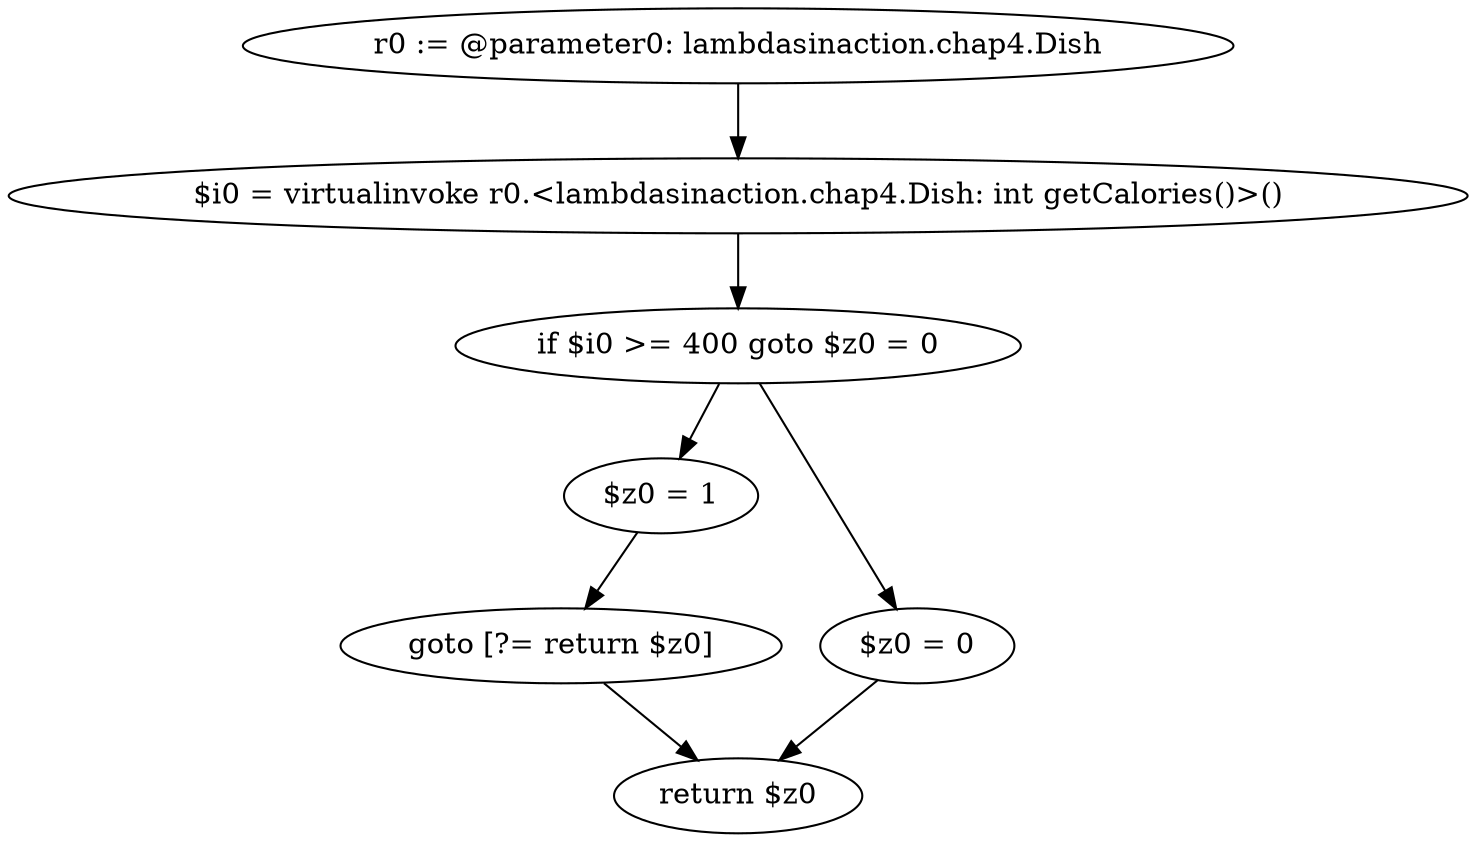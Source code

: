 digraph "unitGraph" {
    "r0 := @parameter0: lambdasinaction.chap4.Dish"
    "$i0 = virtualinvoke r0.<lambdasinaction.chap4.Dish: int getCalories()>()"
    "if $i0 >= 400 goto $z0 = 0"
    "$z0 = 1"
    "goto [?= return $z0]"
    "$z0 = 0"
    "return $z0"
    "r0 := @parameter0: lambdasinaction.chap4.Dish"->"$i0 = virtualinvoke r0.<lambdasinaction.chap4.Dish: int getCalories()>()";
    "$i0 = virtualinvoke r0.<lambdasinaction.chap4.Dish: int getCalories()>()"->"if $i0 >= 400 goto $z0 = 0";
    "if $i0 >= 400 goto $z0 = 0"->"$z0 = 1";
    "if $i0 >= 400 goto $z0 = 0"->"$z0 = 0";
    "$z0 = 1"->"goto [?= return $z0]";
    "goto [?= return $z0]"->"return $z0";
    "$z0 = 0"->"return $z0";
}
